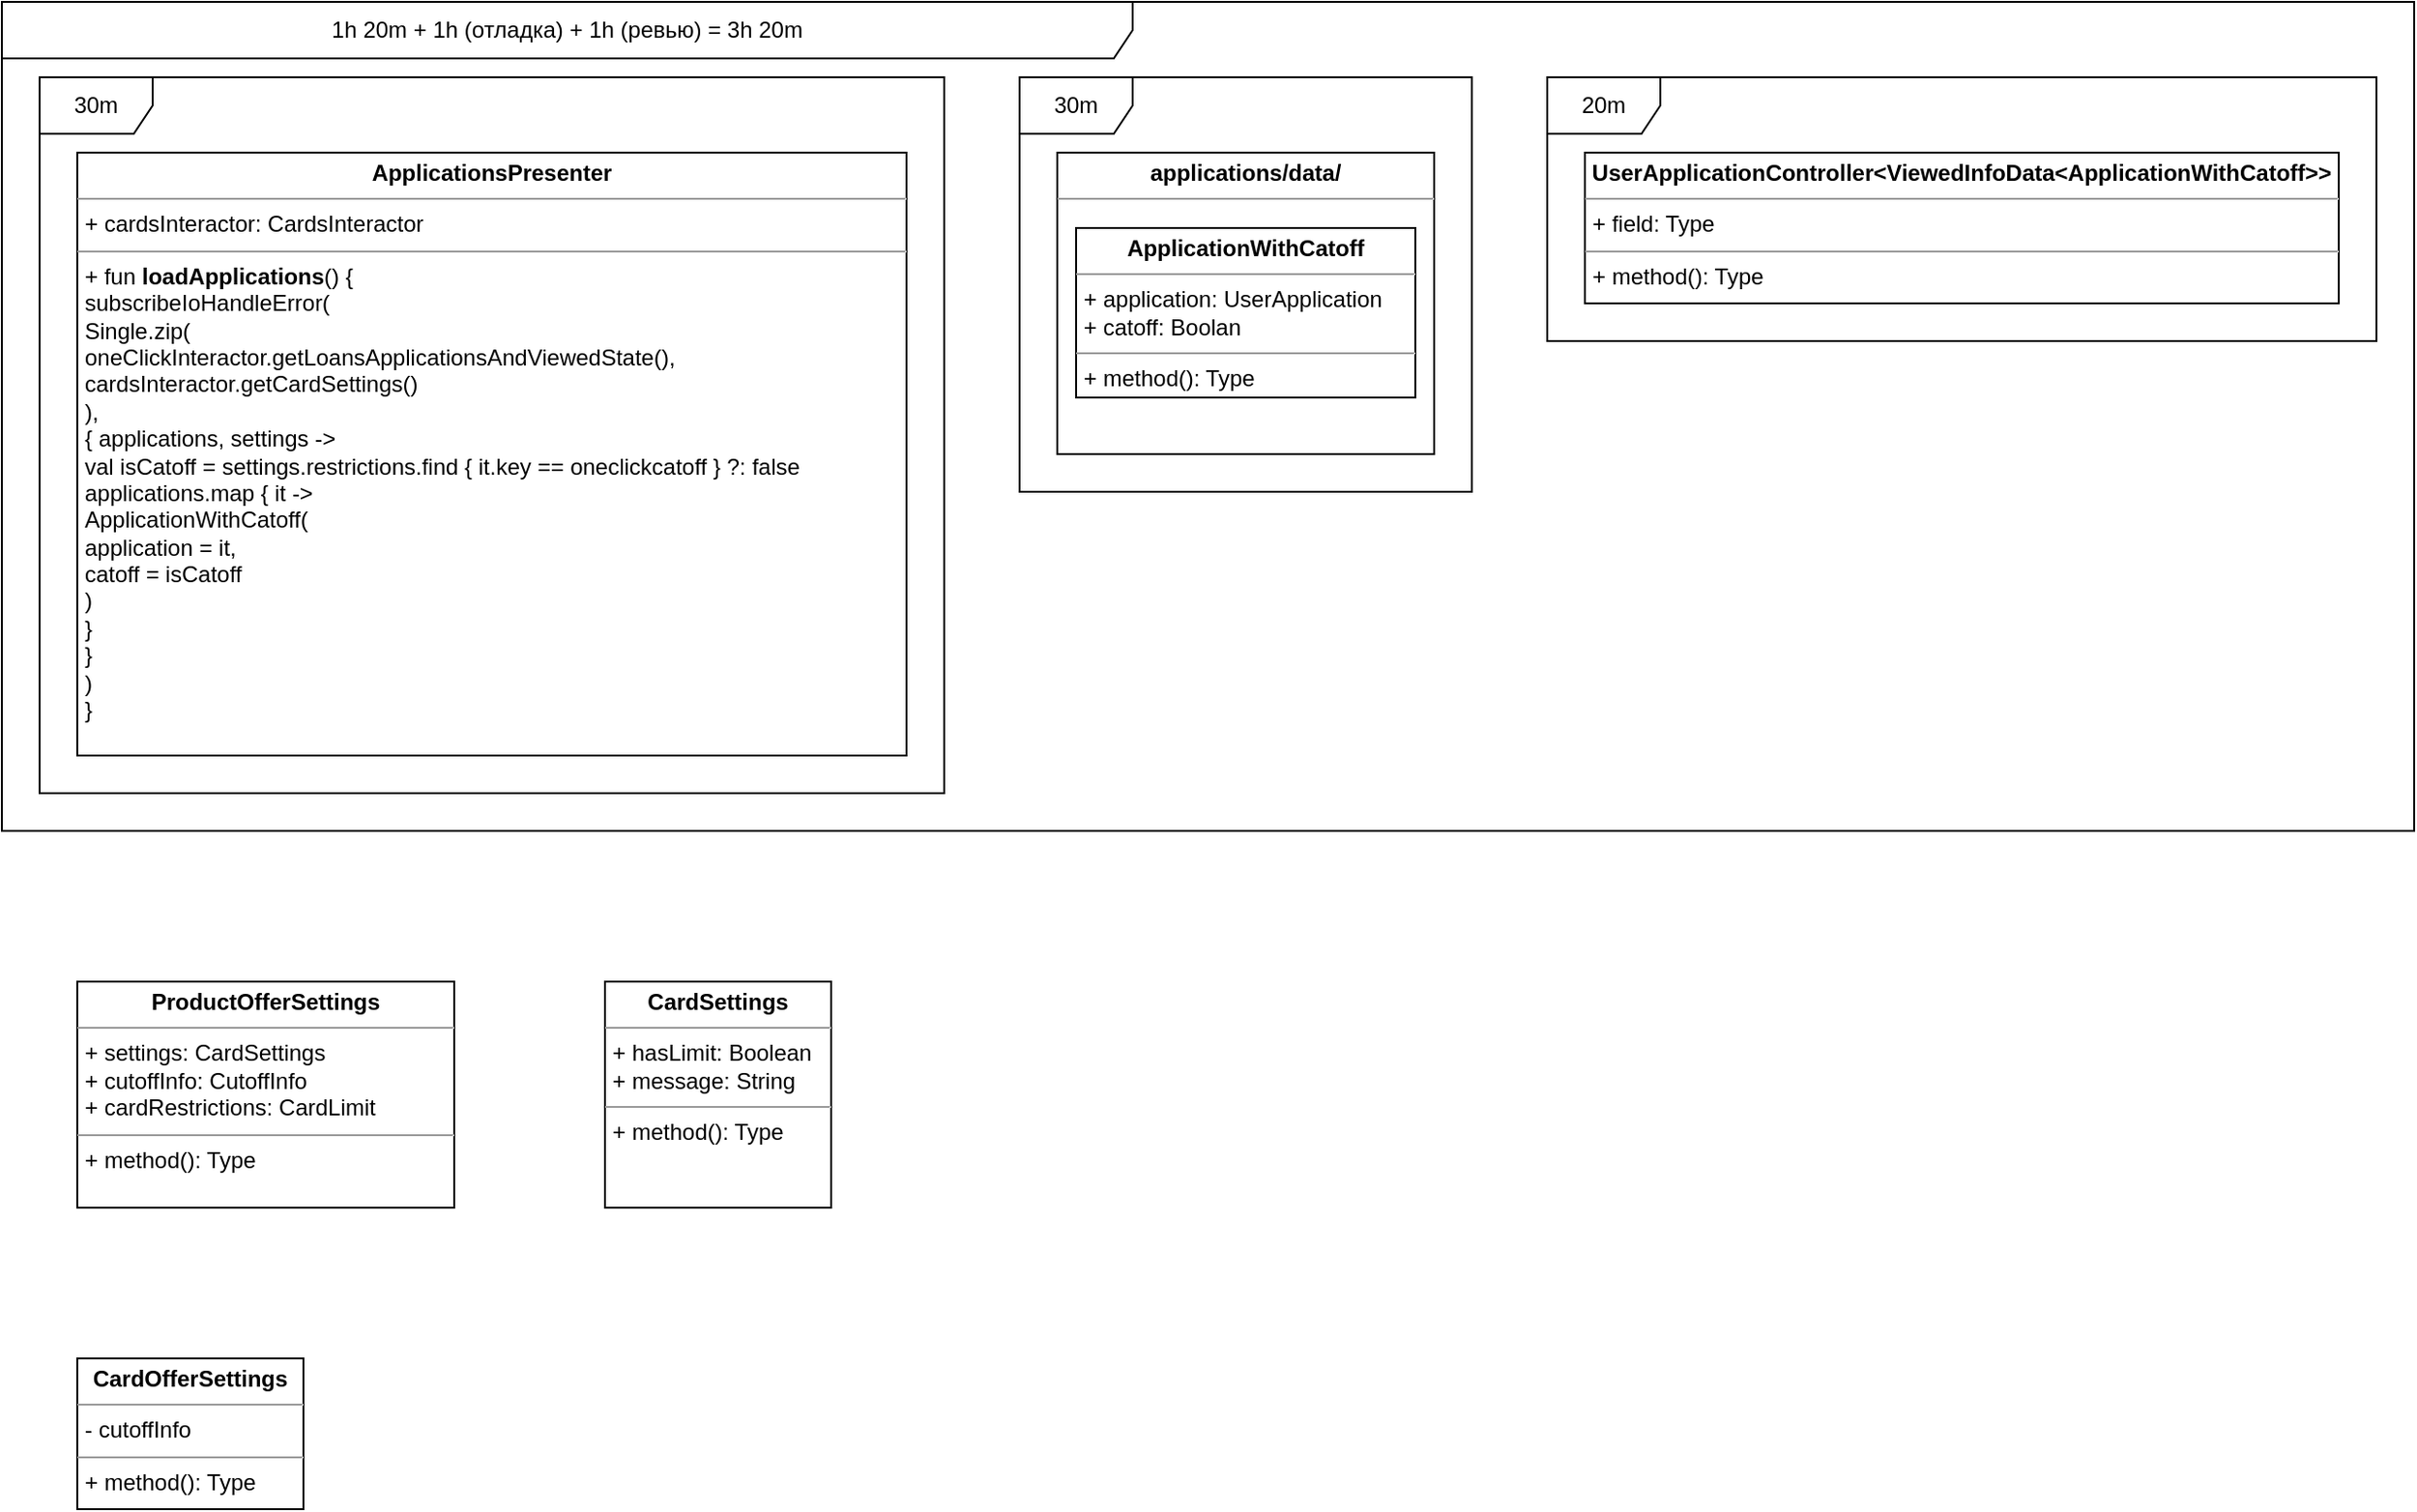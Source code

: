 <mxfile version="17.1.3" type="github">
  <diagram id="Eis_eFVHxR-a4-kXCJjX" name="Page-1">
    <mxGraphModel dx="701" dy="474" grid="1" gridSize="10" guides="1" tooltips="1" connect="1" arrows="1" fold="1" page="1" pageScale="1" pageWidth="827" pageHeight="1169" math="0" shadow="0">
      <root>
        <mxCell id="0" />
        <mxCell id="1" parent="0" />
        <mxCell id="hHCWy-CW16zpLLpsJlLM-5" value="&lt;p style=&quot;margin: 0px ; margin-top: 4px ; text-align: center&quot;&gt;&lt;b&gt;ApplicationsPresenter&lt;/b&gt;&lt;/p&gt;&lt;hr size=&quot;1&quot;&gt;&lt;p style=&quot;margin: 0px ; margin-left: 4px&quot;&gt;+ cardsInteractor: CardsInteractor&lt;br&gt;&lt;/p&gt;&lt;hr size=&quot;1&quot;&gt;&lt;p style=&quot;margin: 0px ; margin-left: 4px&quot;&gt;+ fun &lt;b&gt;loadApplications&lt;/b&gt;() {&lt;/p&gt;&lt;p style=&quot;margin: 0px ; margin-left: 4px&quot;&gt;subscribeIoHandleError(&lt;/p&gt;&lt;p style=&quot;margin: 0px ; margin-left: 4px&quot;&gt;Single.zip(&lt;/p&gt;&lt;p style=&quot;margin: 0px ; margin-left: 4px&quot;&gt;oneClickInteractor.getLoansApplicationsAndViewedState(),&lt;/p&gt;&lt;p style=&quot;margin: 0px ; margin-left: 4px&quot;&gt;cardsInteractor.getCardSettings()&lt;br&gt;&lt;/p&gt;&lt;p style=&quot;margin: 0px ; margin-left: 4px&quot;&gt;),&lt;/p&gt;&lt;p style=&quot;margin: 0px ; margin-left: 4px&quot;&gt;{ applications, settings -&amp;gt;&lt;/p&gt;&lt;p style=&quot;margin: 0px ; margin-left: 4px&quot;&gt;val isCatoff = settings.restrictions.find { it.key == oneclickcatoff } ?: false&lt;br&gt;&lt;/p&gt;&lt;p style=&quot;margin: 0px ; margin-left: 4px&quot;&gt;applications.map { it -&amp;gt;&lt;br&gt;&lt;/p&gt;&lt;p style=&quot;margin: 0px ; margin-left: 4px&quot;&gt;ApplicationWithCatoff(&lt;/p&gt;&lt;p style=&quot;margin: 0px ; margin-left: 4px&quot;&gt;application = it,&lt;/p&gt;&lt;p style=&quot;margin: 0px ; margin-left: 4px&quot;&gt;catoff = isCatoff&lt;/p&gt;&lt;p style=&quot;margin: 0px ; margin-left: 4px&quot;&gt;)&lt;br&gt;&lt;/p&gt;&lt;p style=&quot;margin: 0px ; margin-left: 4px&quot;&gt;}&lt;/p&gt;&lt;p style=&quot;margin: 0px ; margin-left: 4px&quot;&gt;}&lt;br&gt;&lt;/p&gt;&lt;p style=&quot;margin: 0px ; margin-left: 4px&quot;&gt;)&lt;br&gt;&lt;/p&gt;&lt;p style=&quot;margin: 0px ; margin-left: 4px&quot;&gt;}&lt;/p&gt;&lt;p style=&quot;margin: 0px ; margin-left: 4px&quot;&gt;&lt;br&gt;&lt;/p&gt;" style="verticalAlign=top;align=left;overflow=fill;fontSize=12;fontFamily=Helvetica;html=1;" parent="1" vertex="1">
          <mxGeometry x="80" y="80" width="440" height="320" as="geometry" />
        </mxCell>
        <mxCell id="hHCWy-CW16zpLLpsJlLM-6" value="&lt;p style=&quot;margin: 0px ; margin-top: 4px ; text-align: center&quot;&gt;&lt;b&gt;applications/data/&lt;/b&gt;&lt;br&gt;&lt;/p&gt;&lt;hr size=&quot;1&quot;&gt;&lt;div style=&quot;height: 2px&quot;&gt;&lt;/div&gt;" style="verticalAlign=top;align=left;overflow=fill;fontSize=12;fontFamily=Helvetica;html=1;" parent="1" vertex="1">
          <mxGeometry x="600" y="80" width="200" height="160" as="geometry" />
        </mxCell>
        <mxCell id="hHCWy-CW16zpLLpsJlLM-7" value="&lt;p style=&quot;margin: 0px ; margin-top: 4px ; text-align: center&quot;&gt;&lt;b&gt;ApplicationWithCatoff&lt;/b&gt;&lt;/p&gt;&lt;hr size=&quot;1&quot;&gt;&lt;p style=&quot;margin: 0px ; margin-left: 4px&quot;&gt;+ application: UserApplication&lt;/p&gt;&lt;p style=&quot;margin: 0px ; margin-left: 4px&quot;&gt;+ catoff: Boolan&lt;br&gt;&lt;/p&gt;&lt;hr size=&quot;1&quot;&gt;&lt;p style=&quot;margin: 0px ; margin-left: 4px&quot;&gt;+ method(): Type&lt;/p&gt;" style="verticalAlign=top;align=left;overflow=fill;fontSize=12;fontFamily=Helvetica;html=1;" parent="1" vertex="1">
          <mxGeometry x="610" y="120" width="180" height="90" as="geometry" />
        </mxCell>
        <mxCell id="hHCWy-CW16zpLLpsJlLM-8" value="&lt;p style=&quot;margin: 0px ; margin-top: 4px ; text-align: center&quot;&gt;&lt;b&gt;UserApplicationController&amp;lt;ViewedInfoData&amp;lt;ApplicationWithCatoff&amp;gt;&amp;gt;&lt;/b&gt;&lt;/p&gt;&lt;hr size=&quot;1&quot;&gt;&lt;p style=&quot;margin: 0px ; margin-left: 4px&quot;&gt;+ field: Type&lt;/p&gt;&lt;hr size=&quot;1&quot;&gt;&lt;p style=&quot;margin: 0px ; margin-left: 4px&quot;&gt;+ method(): Type&lt;/p&gt;" style="verticalAlign=top;align=left;overflow=fill;fontSize=12;fontFamily=Helvetica;html=1;" parent="1" vertex="1">
          <mxGeometry x="880" y="80" width="400" height="80" as="geometry" />
        </mxCell>
        <mxCell id="hHCWy-CW16zpLLpsJlLM-9" value="30m" style="shape=umlFrame;whiteSpace=wrap;html=1;" parent="1" vertex="1">
          <mxGeometry x="60" y="40" width="480" height="380" as="geometry" />
        </mxCell>
        <mxCell id="hHCWy-CW16zpLLpsJlLM-10" value="30m" style="shape=umlFrame;whiteSpace=wrap;html=1;" parent="1" vertex="1">
          <mxGeometry x="580" y="40" width="240" height="220" as="geometry" />
        </mxCell>
        <mxCell id="hHCWy-CW16zpLLpsJlLM-11" value="20m" style="shape=umlFrame;whiteSpace=wrap;html=1;" parent="1" vertex="1">
          <mxGeometry x="860" y="40" width="440" height="140" as="geometry" />
        </mxCell>
        <mxCell id="hHCWy-CW16zpLLpsJlLM-12" value="1h 20m + 1h (отладка) + 1h (ревью) = 3h 20m" style="shape=umlFrame;whiteSpace=wrap;html=1;width=600;height=30;" parent="1" vertex="1">
          <mxGeometry x="40" width="1280" height="440" as="geometry" />
        </mxCell>
        <mxCell id="XphX5IGGvjIQjmEh3Rdf-1" value="&lt;p style=&quot;margin: 0px ; margin-top: 4px ; text-align: center&quot;&gt;&lt;b&gt;ProductOfferSettings&lt;/b&gt;&lt;/p&gt;&lt;hr size=&quot;1&quot;&gt;&lt;p style=&quot;margin: 0px ; margin-left: 4px&quot;&gt;+ settings: CardSettings&lt;/p&gt;&lt;p style=&quot;margin: 0px ; margin-left: 4px&quot;&gt;+ cutoffInfo: CutoffInfo&lt;/p&gt;&lt;p style=&quot;margin: 0px ; margin-left: 4px&quot;&gt;+ cardRestrictions: CardLimit&lt;br&gt;&lt;/p&gt;&lt;hr size=&quot;1&quot;&gt;&lt;p style=&quot;margin: 0px ; margin-left: 4px&quot;&gt;+ method(): Type&lt;/p&gt;" style="verticalAlign=top;align=left;overflow=fill;fontSize=12;fontFamily=Helvetica;html=1;" vertex="1" parent="1">
          <mxGeometry x="80" y="520" width="200" height="120" as="geometry" />
        </mxCell>
        <mxCell id="XphX5IGGvjIQjmEh3Rdf-2" value="&lt;p style=&quot;margin: 0px ; margin-top: 4px ; text-align: center&quot;&gt;&lt;b&gt;CardSettings&lt;/b&gt;&lt;/p&gt;&lt;hr size=&quot;1&quot;&gt;&lt;p style=&quot;margin: 0px ; margin-left: 4px&quot;&gt;+ hasLimit: Boolean&lt;/p&gt;&lt;p style=&quot;margin: 0px ; margin-left: 4px&quot;&gt;+ message: String&lt;br&gt;&lt;/p&gt;&lt;hr size=&quot;1&quot;&gt;&lt;p style=&quot;margin: 0px ; margin-left: 4px&quot;&gt;+ method(): Type&lt;/p&gt;" style="verticalAlign=top;align=left;overflow=fill;fontSize=12;fontFamily=Helvetica;html=1;" vertex="1" parent="1">
          <mxGeometry x="360" y="520" width="120" height="120" as="geometry" />
        </mxCell>
        <mxCell id="XphX5IGGvjIQjmEh3Rdf-3" value="&lt;p style=&quot;margin: 0px ; margin-top: 4px ; text-align: center&quot;&gt;&lt;b&gt;CardOfferSettings&lt;/b&gt;&lt;/p&gt;&lt;hr size=&quot;1&quot;&gt;&lt;p style=&quot;margin: 0px ; margin-left: 4px&quot;&gt;- cutoffInfo&lt;br&gt;&lt;/p&gt;&lt;hr size=&quot;1&quot;&gt;&lt;p style=&quot;margin: 0px ; margin-left: 4px&quot;&gt;+ method(): Type&lt;/p&gt;" style="verticalAlign=top;align=left;overflow=fill;fontSize=12;fontFamily=Helvetica;html=1;" vertex="1" parent="1">
          <mxGeometry x="80" y="720" width="120" height="80" as="geometry" />
        </mxCell>
      </root>
    </mxGraphModel>
  </diagram>
</mxfile>
